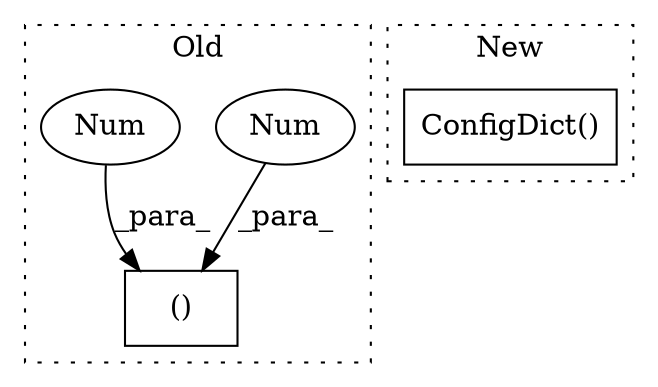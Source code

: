 digraph G {
subgraph cluster0 {
1 [label="()" a="54" s="1825" l="4" shape="box"];
3 [label="Num" a="76" s="1823" l="2" shape="ellipse"];
4 [label="Num" a="76" s="1827" l="2" shape="ellipse"];
label = "Old";
style="dotted";
}
subgraph cluster1 {
2 [label="ConfigDict()" a="75" s="1819" l="27" shape="box"];
label = "New";
style="dotted";
}
3 -> 1 [label="_para_"];
4 -> 1 [label="_para_"];
}